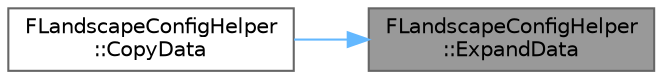 digraph "FLandscapeConfigHelper::ExpandData"
{
 // INTERACTIVE_SVG=YES
 // LATEX_PDF_SIZE
  bgcolor="transparent";
  edge [fontname=Helvetica,fontsize=10,labelfontname=Helvetica,labelfontsize=10];
  node [fontname=Helvetica,fontsize=10,shape=box,height=0.2,width=0.4];
  rankdir="RL";
  Node1 [id="Node000001",label="FLandscapeConfigHelper\l::ExpandData",height=0.2,width=0.4,color="gray40", fillcolor="grey60", style="filled", fontcolor="black",tooltip=" "];
  Node1 -> Node2 [id="edge1_Node000001_Node000002",dir="back",color="steelblue1",style="solid",tooltip=" "];
  Node2 [id="Node000002",label="FLandscapeConfigHelper\l::CopyData",height=0.2,width=0.4,color="grey40", fillcolor="white", style="filled",URL="$d5/d57/classFLandscapeConfigHelper.html#aaff16fbd4fc7f08074828340704b376d",tooltip=" "];
}
